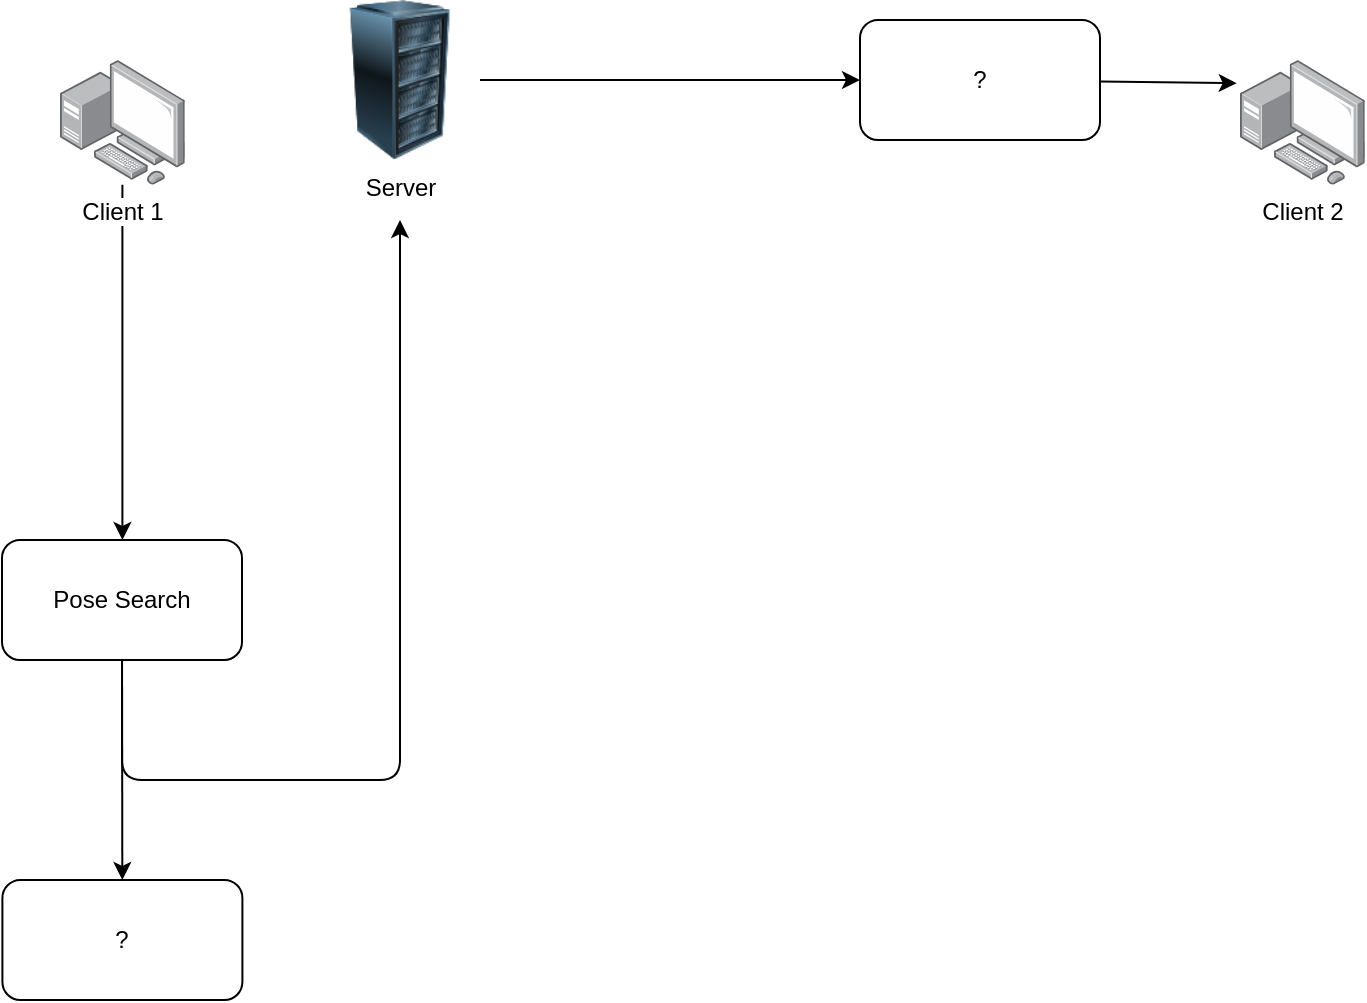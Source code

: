 <mxfile>
    <diagram id="BDgenn2a9t4uXCYu5u9K" name="Page-1">
        <mxGraphModel dx="806" dy="644" grid="1" gridSize="10" guides="1" tooltips="1" connect="1" arrows="1" fold="1" page="1" pageScale="1" pageWidth="850" pageHeight="1100" math="0" shadow="0">
            <root>
                <mxCell id="0"/>
                <mxCell id="1" parent="0"/>
                <mxCell id="4" style="edgeStyle=none;html=1;" parent="1" source="2" edge="1">
                    <mxGeometry relative="1" as="geometry">
                        <mxPoint x="91.2" y="380" as="targetPoint"/>
                    </mxGeometry>
                </mxCell>
                <mxCell id="2" value="Client 1" style="points=[];aspect=fixed;html=1;align=center;shadow=0;dashed=0;image;image=img/lib/allied_telesis/computer_and_terminals/Personal_Computer_with_Server.svg;" parent="1" vertex="1">
                    <mxGeometry x="60" y="140" width="62.4" height="62.4" as="geometry"/>
                </mxCell>
                <mxCell id="3" value="Client 2" style="points=[];aspect=fixed;html=1;align=center;shadow=0;dashed=0;image;image=img/lib/allied_telesis/computer_and_terminals/Personal_Computer_with_Server.svg;" parent="1" vertex="1">
                    <mxGeometry x="650" y="140" width="62.4" height="62.4" as="geometry"/>
                </mxCell>
                <mxCell id="7" style="edgeStyle=none;html=1;" parent="1" source="5" target="6" edge="1">
                    <mxGeometry relative="1" as="geometry"/>
                </mxCell>
                <mxCell id="8" style="edgeStyle=none;html=1;" parent="1" source="5" edge="1">
                    <mxGeometry relative="1" as="geometry">
                        <mxPoint x="230" y="220" as="targetPoint"/>
                        <Array as="points">
                            <mxPoint x="91" y="500"/>
                            <mxPoint x="230" y="500"/>
                        </Array>
                    </mxGeometry>
                </mxCell>
                <mxCell id="5" value="Pose Search" style="rounded=1;whiteSpace=wrap;html=1;" parent="1" vertex="1">
                    <mxGeometry x="31" y="380" width="120" height="60" as="geometry"/>
                </mxCell>
                <mxCell id="6" value="?" style="rounded=1;whiteSpace=wrap;html=1;" parent="1" vertex="1">
                    <mxGeometry x="31.2" y="550" width="120" height="60" as="geometry"/>
                </mxCell>
                <mxCell id="10" style="edgeStyle=none;html=1;" parent="1" source="9" edge="1">
                    <mxGeometry relative="1" as="geometry">
                        <mxPoint x="460" y="150" as="targetPoint"/>
                    </mxGeometry>
                </mxCell>
                <mxCell id="9" value="Server" style="image;html=1;image=img/lib/clip_art/computers/Server_Rack_128x128.png" parent="1" vertex="1">
                    <mxGeometry x="190" y="110" width="80" height="80" as="geometry"/>
                </mxCell>
                <mxCell id="12" style="edgeStyle=none;html=1;entryX=-0.026;entryY=0.186;entryDx=0;entryDy=0;entryPerimeter=0;" parent="1" source="11" target="3" edge="1">
                    <mxGeometry relative="1" as="geometry"/>
                </mxCell>
                <mxCell id="11" value="?" style="rounded=1;whiteSpace=wrap;html=1;" parent="1" vertex="1">
                    <mxGeometry x="460" y="120" width="120" height="60" as="geometry"/>
                </mxCell>
            </root>
        </mxGraphModel>
    </diagram>
</mxfile>